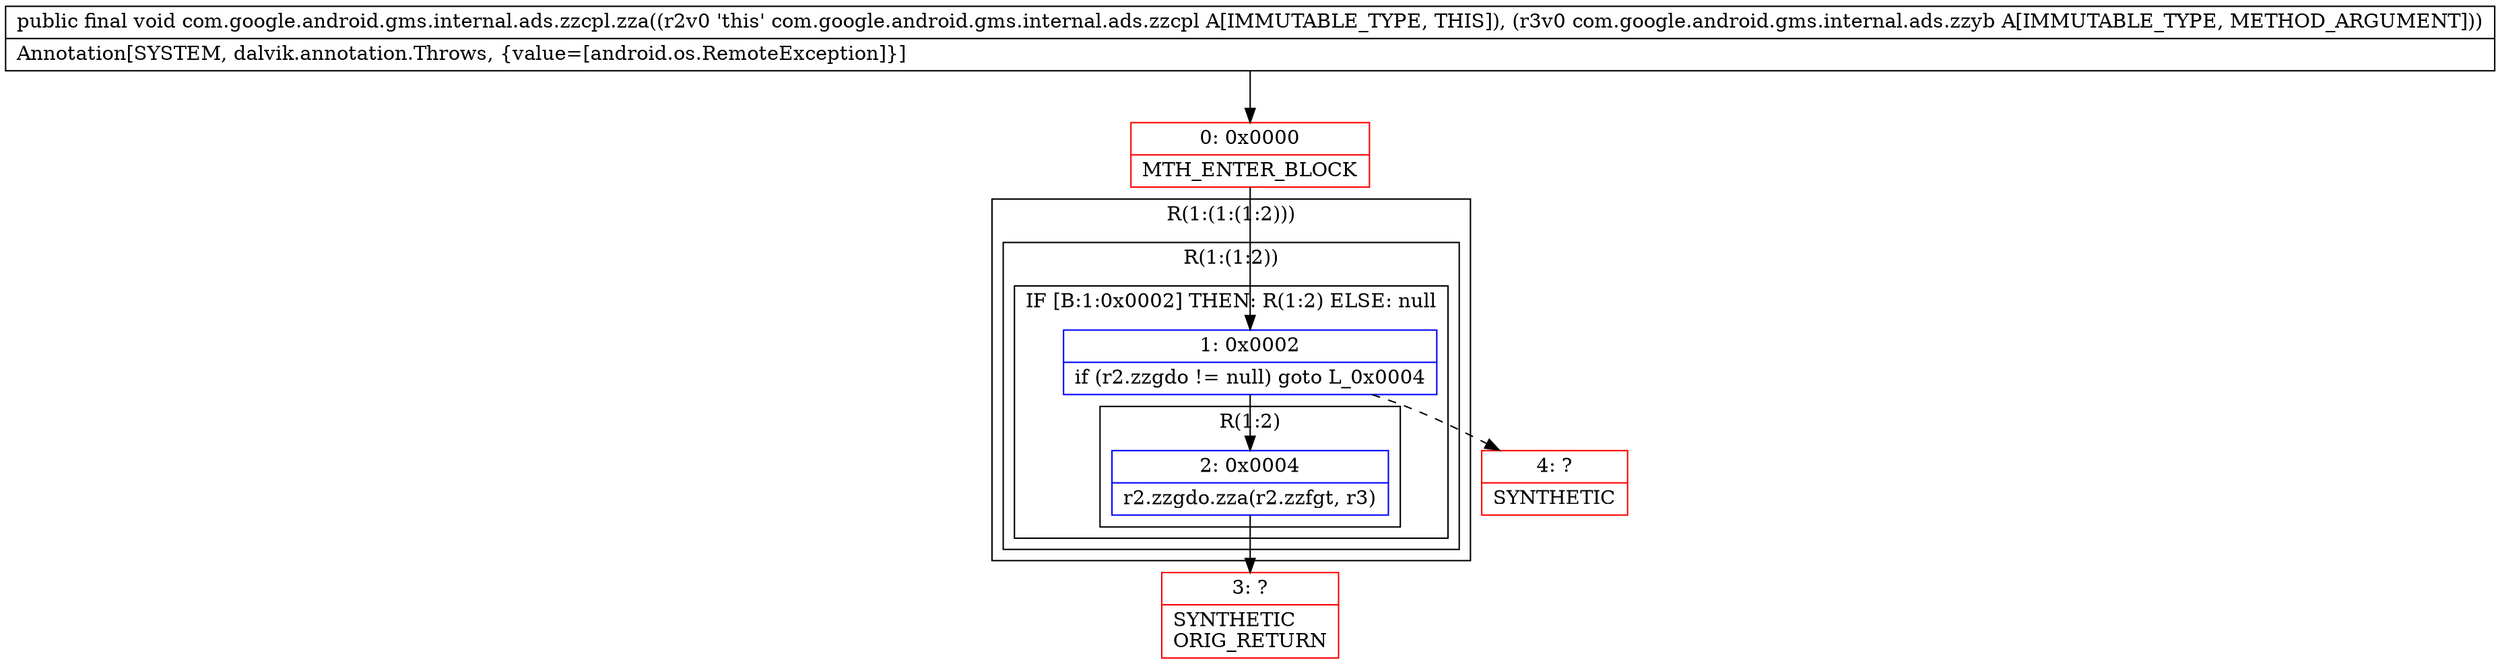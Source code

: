 digraph "CFG forcom.google.android.gms.internal.ads.zzcpl.zza(Lcom\/google\/android\/gms\/internal\/ads\/zzyb;)V" {
subgraph cluster_Region_1651819748 {
label = "R(1:(1:(1:2)))";
node [shape=record,color=blue];
subgraph cluster_Region_1087420679 {
label = "R(1:(1:2))";
node [shape=record,color=blue];
subgraph cluster_IfRegion_433174589 {
label = "IF [B:1:0x0002] THEN: R(1:2) ELSE: null";
node [shape=record,color=blue];
Node_1 [shape=record,label="{1\:\ 0x0002|if (r2.zzgdo != null) goto L_0x0004\l}"];
subgraph cluster_Region_535196559 {
label = "R(1:2)";
node [shape=record,color=blue];
Node_2 [shape=record,label="{2\:\ 0x0004|r2.zzgdo.zza(r2.zzfgt, r3)\l}"];
}
}
}
}
Node_0 [shape=record,color=red,label="{0\:\ 0x0000|MTH_ENTER_BLOCK\l}"];
Node_3 [shape=record,color=red,label="{3\:\ ?|SYNTHETIC\lORIG_RETURN\l}"];
Node_4 [shape=record,color=red,label="{4\:\ ?|SYNTHETIC\l}"];
MethodNode[shape=record,label="{public final void com.google.android.gms.internal.ads.zzcpl.zza((r2v0 'this' com.google.android.gms.internal.ads.zzcpl A[IMMUTABLE_TYPE, THIS]), (r3v0 com.google.android.gms.internal.ads.zzyb A[IMMUTABLE_TYPE, METHOD_ARGUMENT]))  | Annotation[SYSTEM, dalvik.annotation.Throws, \{value=[android.os.RemoteException]\}]\l}"];
MethodNode -> Node_0;
Node_1 -> Node_2;
Node_1 -> Node_4[style=dashed];
Node_2 -> Node_3;
Node_0 -> Node_1;
}

